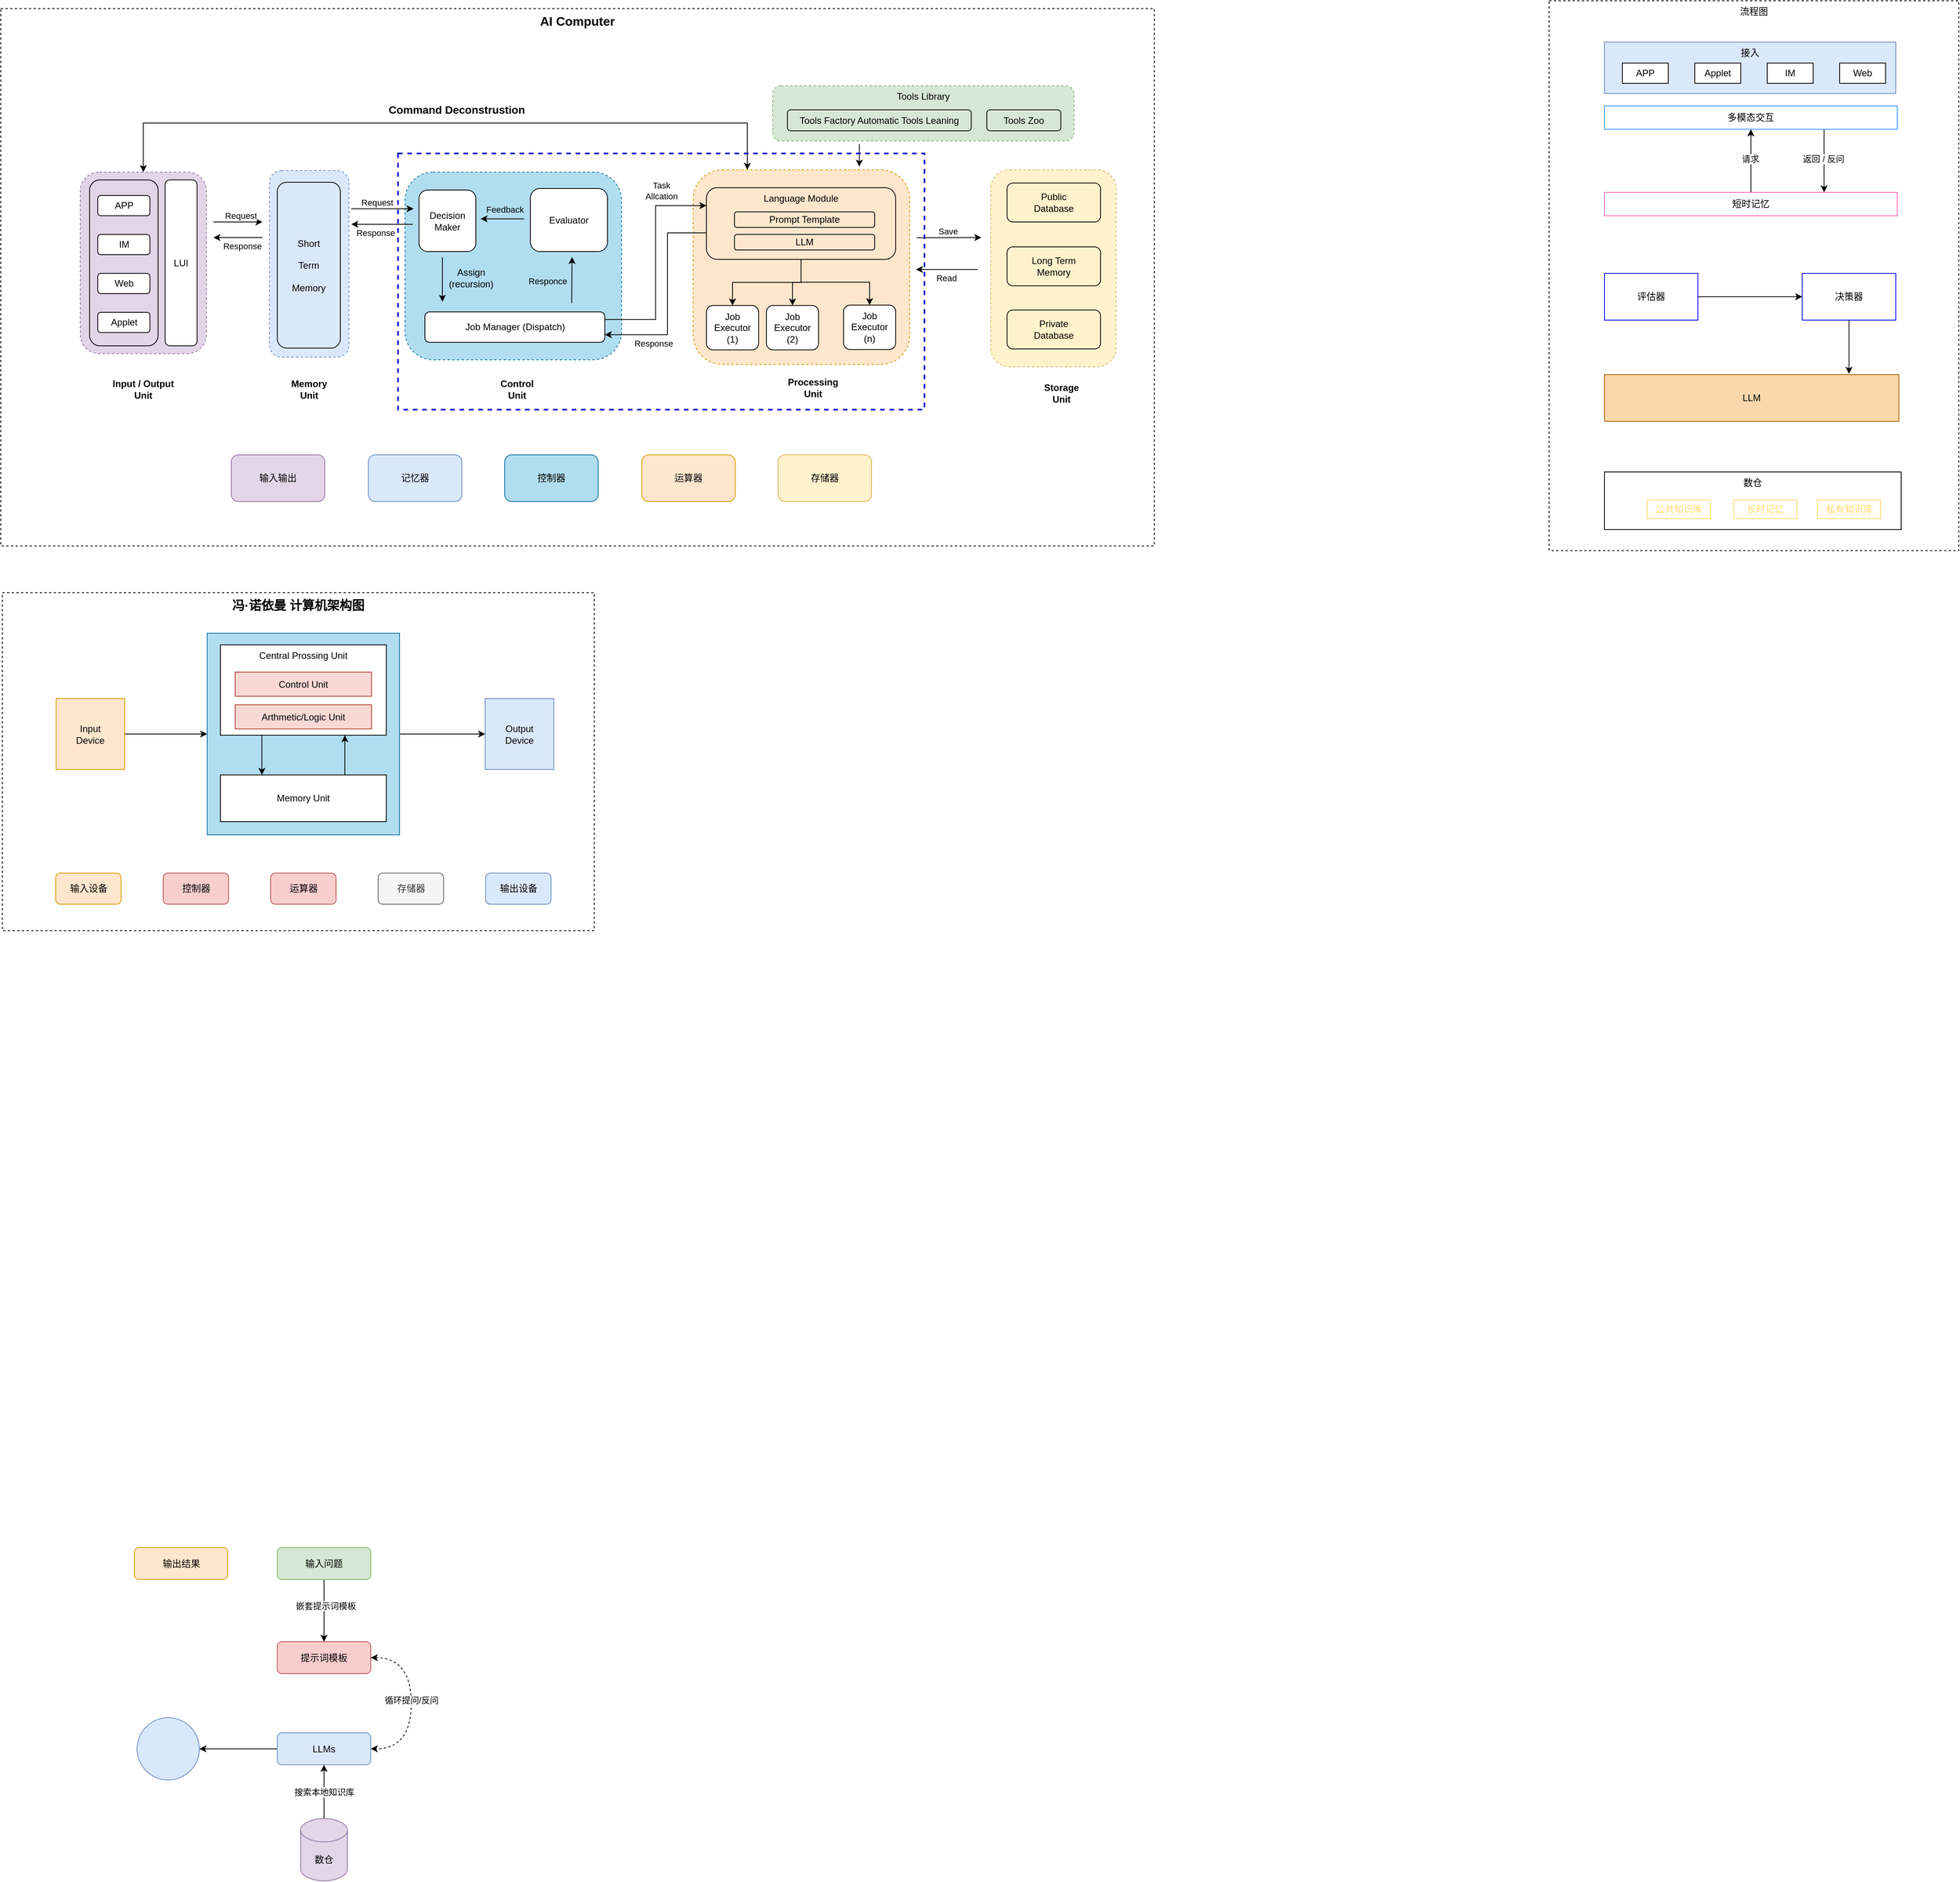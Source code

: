 <mxfile version="24.0.4" type="device">
  <diagram name="第 1 页" id="Ryf2YGHPo3QMTRgWIpxd">
    <mxGraphModel dx="2460" dy="1128" grid="0" gridSize="10" guides="1" tooltips="1" connect="1" arrows="1" fold="1" page="0" pageScale="1" pageWidth="827" pageHeight="1169" math="0" shadow="0">
      <root>
        <mxCell id="0" />
        <mxCell id="1" parent="0" />
        <mxCell id="SATzXtbhV5_572Y20OPJ-78" value="AI Computer" style="rounded=0;whiteSpace=wrap;html=1;dashed=1;strokeWidth=1;strokeColor=#000000;fillColor=none;verticalAlign=top;fontStyle=1;fontSize=16;labelBackgroundColor=none;container=0;" parent="1" vertex="1">
          <mxGeometry x="-72" y="28" width="1481" height="690" as="geometry" />
        </mxCell>
        <mxCell id="SATzXtbhV5_572Y20OPJ-69" style="edgeStyle=orthogonalEdgeStyle;rounded=0;orthogonalLoop=1;jettySize=auto;html=1;exitX=0.5;exitY=0;exitDx=0;exitDy=0;entryX=0.25;entryY=0;entryDx=0;entryDy=0;startArrow=classic;startFill=1;endArrow=classic;endFill=1;" parent="1" source="SATzXtbhV5_572Y20OPJ-1" target="SATzXtbhV5_572Y20OPJ-21" edge="1">
          <mxGeometry relative="1" as="geometry">
            <Array as="points">
              <mxPoint x="111" y="175" />
              <mxPoint x="887" y="175" />
            </Array>
          </mxGeometry>
        </mxCell>
        <mxCell id="SATzXtbhV5_572Y20OPJ-70" value="Command Deconstrustion" style="edgeLabel;html=1;align=center;verticalAlign=middle;resizable=0;points=[];fontStyle=1;fontSize=14;container=0;" parent="SATzXtbhV5_572Y20OPJ-69" vertex="1" connectable="0">
          <mxGeometry x="0.028" y="3" relative="1" as="geometry">
            <mxPoint x="3" y="-14" as="offset" />
          </mxGeometry>
        </mxCell>
        <mxCell id="SATzXtbhV5_572Y20OPJ-1" value="" style="rounded=1;whiteSpace=wrap;html=1;dashed=1;strokeWidth=1;strokeColor=#9673a6;fillColor=#e1d5e7;fontStyle=0;container=0;" parent="1" vertex="1">
          <mxGeometry x="30" y="238" width="162" height="233" as="geometry" />
        </mxCell>
        <mxCell id="SATzXtbhV5_572Y20OPJ-2" value="" style="rounded=1;whiteSpace=wrap;html=1;fillColor=#e1d5e7;strokeColor=#000000;fontStyle=0;container=0;" parent="1" vertex="1">
          <mxGeometry x="42" y="248" width="88" height="213" as="geometry" />
        </mxCell>
        <mxCell id="SATzXtbhV5_572Y20OPJ-3" value="APP" style="rounded=1;whiteSpace=wrap;html=1;fontStyle=0;container=0;" parent="1" vertex="1">
          <mxGeometry x="52.5" y="268" width="67" height="26" as="geometry" />
        </mxCell>
        <mxCell id="SATzXtbhV5_572Y20OPJ-4" value="IM" style="rounded=1;whiteSpace=wrap;html=1;fontStyle=0;container=0;" parent="1" vertex="1">
          <mxGeometry x="52.5" y="318" width="67" height="26" as="geometry" />
        </mxCell>
        <mxCell id="SATzXtbhV5_572Y20OPJ-5" value="Web" style="rounded=1;whiteSpace=wrap;html=1;fontStyle=0;container=0;" parent="1" vertex="1">
          <mxGeometry x="52.5" y="368" width="67" height="26" as="geometry" />
        </mxCell>
        <mxCell id="SATzXtbhV5_572Y20OPJ-6" value="Applet" style="rounded=1;whiteSpace=wrap;html=1;fontStyle=0;container=0;" parent="1" vertex="1">
          <mxGeometry x="52.5" y="418" width="67" height="26" as="geometry" />
        </mxCell>
        <mxCell id="SATzXtbhV5_572Y20OPJ-7" value="LUI" style="rounded=1;whiteSpace=wrap;html=1;fontStyle=0;container=0;" parent="1" vertex="1">
          <mxGeometry x="139" y="248" width="41" height="213" as="geometry" />
        </mxCell>
        <mxCell id="SATzXtbhV5_572Y20OPJ-8" value="Input / Output&lt;div&gt;Unit&lt;/div&gt;" style="text;html=1;align=center;verticalAlign=middle;whiteSpace=wrap;rounded=0;strokeColor=none;fontStyle=1;container=0;" parent="1" vertex="1">
          <mxGeometry x="51" y="493" width="120" height="47" as="geometry" />
        </mxCell>
        <mxCell id="SATzXtbhV5_572Y20OPJ-9" value="" style="rounded=1;whiteSpace=wrap;html=1;dashed=1;strokeWidth=1;strokeColor=#6c8ebf;fillColor=#dae8fc;fontStyle=0;container=0;" parent="1" vertex="1">
          <mxGeometry x="273" y="236" width="102" height="239.5" as="geometry" />
        </mxCell>
        <mxCell id="SATzXtbhV5_572Y20OPJ-11" value="Short&lt;div&gt;&lt;br&gt;&lt;/div&gt;&lt;div&gt;Term&lt;/div&gt;&lt;div&gt;&lt;br&gt;&lt;/div&gt;&lt;div&gt;Memory&lt;/div&gt;" style="rounded=1;whiteSpace=wrap;html=1;fontStyle=0;fillColor=#dae8fc;strokeColor=#000000;gradientColor=none;glass=0;container=0;" parent="1" vertex="1">
          <mxGeometry x="283" y="251" width="81" height="213" as="geometry" />
        </mxCell>
        <mxCell id="SATzXtbhV5_572Y20OPJ-12" value="" style="endArrow=classic;html=1;rounded=0;" parent="1" edge="1">
          <mxGeometry width="50" height="50" relative="1" as="geometry">
            <mxPoint x="1030.31" y="202" as="sourcePoint" />
            <mxPoint x="1030.31" y="231" as="targetPoint" />
          </mxGeometry>
        </mxCell>
        <mxCell id="SATzXtbhV5_572Y20OPJ-13" value="" style="rounded=1;whiteSpace=wrap;html=1;dashed=1;strokeWidth=1;strokeColor=#10739e;fillColor=#b1ddf0;fontStyle=0;container=0;" parent="1" vertex="1">
          <mxGeometry x="447" y="238" width="278" height="241" as="geometry" />
        </mxCell>
        <mxCell id="SATzXtbhV5_572Y20OPJ-14" value="Decision&lt;div&gt;Maker&lt;/div&gt;" style="rounded=1;whiteSpace=wrap;html=1;fontStyle=0;container=0;" parent="1" vertex="1">
          <mxGeometry x="465" y="261" width="73" height="79" as="geometry" />
        </mxCell>
        <mxCell id="SATzXtbhV5_572Y20OPJ-15" value="Memory&lt;div&gt;Unit&lt;/div&gt;" style="text;html=1;align=center;verticalAlign=middle;whiteSpace=wrap;rounded=0;strokeColor=none;fontStyle=1;container=0;" parent="1" vertex="1">
          <mxGeometry x="264" y="493" width="120" height="47" as="geometry" />
        </mxCell>
        <mxCell id="SATzXtbhV5_572Y20OPJ-16" value="Evaluator" style="rounded=1;whiteSpace=wrap;html=1;fontStyle=0;container=0;" parent="1" vertex="1">
          <mxGeometry x="608" y="259" width="99" height="81" as="geometry" />
        </mxCell>
        <mxCell id="SATzXtbhV5_572Y20OPJ-17" value="Job Manager (Dispatch&lt;span style=&quot;background-color: initial;&quot;&gt;)&lt;/span&gt;" style="rounded=1;whiteSpace=wrap;html=1;fontStyle=0;container=0;" parent="1" vertex="1">
          <mxGeometry x="472.5" y="417.5" width="231" height="39" as="geometry" />
        </mxCell>
        <mxCell id="SATzXtbhV5_572Y20OPJ-18" value="Assign&lt;div&gt;(recursion)&lt;/div&gt;" style="text;html=1;align=center;verticalAlign=middle;whiteSpace=wrap;rounded=0;strokeColor=none;fontStyle=0;container=0;" parent="1" vertex="1">
          <mxGeometry x="498" y="354" width="68" height="40" as="geometry" />
        </mxCell>
        <mxCell id="SATzXtbhV5_572Y20OPJ-20" value="" style="endArrow=classic;html=1;rounded=0;" parent="1" edge="1">
          <mxGeometry width="50" height="50" relative="1" as="geometry">
            <mxPoint x="495" y="347.5" as="sourcePoint" />
            <mxPoint x="495" y="404.504" as="targetPoint" />
          </mxGeometry>
        </mxCell>
        <mxCell id="SATzXtbhV5_572Y20OPJ-21" value="" style="rounded=1;whiteSpace=wrap;html=1;dashed=1;strokeWidth=1;strokeColor=#d79b00;fillColor=#ffe6cc;container=0;" parent="1" vertex="1">
          <mxGeometry x="817" y="235" width="278" height="250" as="geometry" />
        </mxCell>
        <mxCell id="SATzXtbhV5_572Y20OPJ-59" style="edgeStyle=orthogonalEdgeStyle;rounded=0;orthogonalLoop=1;jettySize=auto;html=1;exitX=0;exitY=0.5;exitDx=0;exitDy=0;entryX=1;entryY=0.75;entryDx=0;entryDy=0;" parent="1" source="SATzXtbhV5_572Y20OPJ-22" target="SATzXtbhV5_572Y20OPJ-17" edge="1">
          <mxGeometry relative="1" as="geometry">
            <Array as="points">
              <mxPoint x="784" y="316" />
              <mxPoint x="784" y="447" />
            </Array>
          </mxGeometry>
        </mxCell>
        <mxCell id="SATzXtbhV5_572Y20OPJ-61" value="Response" style="edgeLabel;html=1;align=center;verticalAlign=middle;resizable=0;points=[];container=0;" parent="SATzXtbhV5_572Y20OPJ-59" vertex="1" connectable="0">
          <mxGeometry x="0.549" y="2" relative="1" as="geometry">
            <mxPoint y="9" as="offset" />
          </mxGeometry>
        </mxCell>
        <mxCell id="SATzXtbhV5_572Y20OPJ-66" style="edgeStyle=orthogonalEdgeStyle;rounded=0;orthogonalLoop=1;jettySize=auto;html=1;exitX=0.5;exitY=1;exitDx=0;exitDy=0;entryX=0.5;entryY=0;entryDx=0;entryDy=0;" parent="1" source="SATzXtbhV5_572Y20OPJ-22" target="SATzXtbhV5_572Y20OPJ-25" edge="1">
          <mxGeometry relative="1" as="geometry" />
        </mxCell>
        <mxCell id="SATzXtbhV5_572Y20OPJ-67" style="edgeStyle=orthogonalEdgeStyle;rounded=0;orthogonalLoop=1;jettySize=auto;html=1;exitX=0.5;exitY=1;exitDx=0;exitDy=0;entryX=0.5;entryY=0;entryDx=0;entryDy=0;" parent="1" source="SATzXtbhV5_572Y20OPJ-22" target="SATzXtbhV5_572Y20OPJ-28" edge="1">
          <mxGeometry relative="1" as="geometry" />
        </mxCell>
        <mxCell id="SATzXtbhV5_572Y20OPJ-68" style="edgeStyle=orthogonalEdgeStyle;rounded=0;orthogonalLoop=1;jettySize=auto;html=1;exitX=0.5;exitY=1;exitDx=0;exitDy=0;entryX=0.5;entryY=0;entryDx=0;entryDy=0;" parent="1" source="SATzXtbhV5_572Y20OPJ-22" target="SATzXtbhV5_572Y20OPJ-29" edge="1">
          <mxGeometry relative="1" as="geometry" />
        </mxCell>
        <mxCell id="SATzXtbhV5_572Y20OPJ-22" value="Language Module" style="rounded=1;whiteSpace=wrap;html=1;verticalAlign=top;fillColor=#ffe6cc;strokeColor=#000000;container=0;" parent="1" vertex="1">
          <mxGeometry x="834" y="258" width="243" height="92" as="geometry" />
        </mxCell>
        <mxCell id="SATzXtbhV5_572Y20OPJ-23" value="Prompt Template" style="rounded=1;whiteSpace=wrap;html=1;fillColor=#ffe6cc;strokeColor=#000000;container=0;" parent="1" vertex="1">
          <mxGeometry x="870" y="289" width="180" height="20" as="geometry" />
        </mxCell>
        <mxCell id="SATzXtbhV5_572Y20OPJ-24" value="LLM" style="rounded=1;whiteSpace=wrap;html=1;fillColor=#ffe6cc;strokeColor=#000000;container=0;" parent="1" vertex="1">
          <mxGeometry x="870" y="318" width="180" height="20" as="geometry" />
        </mxCell>
        <mxCell id="SATzXtbhV5_572Y20OPJ-25" value="Job&lt;div&gt;Executor&lt;/div&gt;&lt;div&gt;(1)&lt;/div&gt;" style="rounded=1;whiteSpace=wrap;html=1;container=0;" parent="1" vertex="1">
          <mxGeometry x="834" y="409.25" width="67" height="57" as="geometry" />
        </mxCell>
        <mxCell id="SATzXtbhV5_572Y20OPJ-28" value="Job&lt;div&gt;Executor&lt;/div&gt;&lt;div&gt;(2)&lt;/div&gt;" style="rounded=1;whiteSpace=wrap;html=1;container=0;" parent="1" vertex="1">
          <mxGeometry x="911" y="409.25" width="67" height="57" as="geometry" />
        </mxCell>
        <mxCell id="SATzXtbhV5_572Y20OPJ-29" value="Job&lt;div&gt;Executor&lt;/div&gt;&lt;div&gt;(n)&lt;/div&gt;" style="rounded=1;whiteSpace=wrap;html=1;container=0;" parent="1" vertex="1">
          <mxGeometry x="1010" y="408.75" width="67" height="57" as="geometry" />
        </mxCell>
        <mxCell id="SATzXtbhV5_572Y20OPJ-30" value="&lt;div&gt;Control&lt;/div&gt;&lt;div&gt;Unit&lt;/div&gt;" style="text;html=1;align=center;verticalAlign=middle;whiteSpace=wrap;rounded=0;strokeColor=none;fontStyle=1;container=0;" parent="1" vertex="1">
          <mxGeometry x="531" y="493" width="120" height="47" as="geometry" />
        </mxCell>
        <mxCell id="SATzXtbhV5_572Y20OPJ-31" value="&lt;div&gt;Processing&lt;/div&gt;&lt;div&gt;Unit&lt;/div&gt;" style="text;html=1;align=center;verticalAlign=middle;whiteSpace=wrap;rounded=0;strokeColor=none;fontStyle=1;container=0;" parent="1" vertex="1">
          <mxGeometry x="911" y="491" width="120" height="47" as="geometry" />
        </mxCell>
        <mxCell id="SATzXtbhV5_572Y20OPJ-32" value="" style="rounded=1;whiteSpace=wrap;html=1;dashed=1;strokeWidth=1;strokeColor=#d6b656;fillColor=#fff2cc;container=0;" parent="1" vertex="1">
          <mxGeometry x="1199" y="235" width="161" height="253" as="geometry" />
        </mxCell>
        <mxCell id="SATzXtbhV5_572Y20OPJ-33" value="Public&lt;div&gt;Database&lt;/div&gt;" style="rounded=1;whiteSpace=wrap;html=1;flipV=1;flipH=1;fillColor=none;container=0;" parent="1" vertex="1">
          <mxGeometry x="1220" y="252" width="120" height="50" as="geometry" />
        </mxCell>
        <mxCell id="SATzXtbhV5_572Y20OPJ-34" value="Long Term&lt;div&gt;Memory&lt;/div&gt;" style="rounded=1;whiteSpace=wrap;html=1;flipV=1;flipH=1;fillColor=none;container=0;" parent="1" vertex="1">
          <mxGeometry x="1220" y="334" width="120" height="50" as="geometry" />
        </mxCell>
        <mxCell id="SATzXtbhV5_572Y20OPJ-35" value="Private&lt;div&gt;Database&lt;/div&gt;" style="rounded=1;whiteSpace=wrap;html=1;flipV=1;flipH=1;fillColor=none;container=0;" parent="1" vertex="1">
          <mxGeometry x="1220" y="415" width="120" height="50" as="geometry" />
        </mxCell>
        <mxCell id="SATzXtbhV5_572Y20OPJ-36" value="&lt;div&gt;Storage&lt;/div&gt;&lt;div&gt;Unit&lt;/div&gt;" style="text;html=1;align=center;verticalAlign=middle;whiteSpace=wrap;rounded=0;strokeColor=none;fontStyle=1;container=0;" parent="1" vertex="1">
          <mxGeometry x="1230" y="498" width="120" height="47" as="geometry" />
        </mxCell>
        <mxCell id="SATzXtbhV5_572Y20OPJ-37" value="Tools Library" style="rounded=1;whiteSpace=wrap;html=1;dashed=1;strokeWidth=1;strokeColor=#82b366;fillColor=#d5e8d4;verticalAlign=top;container=0;" parent="1" vertex="1">
          <mxGeometry x="919" y="127" width="387" height="71" as="geometry" />
        </mxCell>
        <mxCell id="SATzXtbhV5_572Y20OPJ-38" value="Tools Factory Automatic Tools Leaning" style="rounded=1;whiteSpace=wrap;html=1;fillColor=none;container=0;" parent="1" vertex="1">
          <mxGeometry x="938" y="158" width="236" height="27" as="geometry" />
        </mxCell>
        <mxCell id="SATzXtbhV5_572Y20OPJ-39" value="Tools Zoo" style="rounded=1;whiteSpace=wrap;html=1;fillColor=none;container=0;" parent="1" vertex="1">
          <mxGeometry x="1194" y="158" width="95" height="27" as="geometry" />
        </mxCell>
        <mxCell id="SATzXtbhV5_572Y20OPJ-40" value="" style="endArrow=classic;html=1;rounded=0;" parent="1" edge="1">
          <mxGeometry width="50" height="50" relative="1" as="geometry">
            <mxPoint x="201" y="302" as="sourcePoint" />
            <mxPoint x="264" y="302" as="targetPoint" />
          </mxGeometry>
        </mxCell>
        <mxCell id="SATzXtbhV5_572Y20OPJ-42" value="Request" style="edgeLabel;html=1;align=center;verticalAlign=middle;resizable=0;points=[];container=0;" parent="SATzXtbhV5_572Y20OPJ-40" vertex="1" connectable="0">
          <mxGeometry x="0.035" y="-1" relative="1" as="geometry">
            <mxPoint x="2" y="-9" as="offset" />
          </mxGeometry>
        </mxCell>
        <mxCell id="SATzXtbhV5_572Y20OPJ-41" value="" style="endArrow=classic;html=1;rounded=0;" parent="1" edge="1">
          <mxGeometry width="50" height="50" relative="1" as="geometry">
            <mxPoint x="264" y="322" as="sourcePoint" />
            <mxPoint x="201" y="322" as="targetPoint" />
          </mxGeometry>
        </mxCell>
        <mxCell id="SATzXtbhV5_572Y20OPJ-43" value="Response" style="edgeLabel;html=1;align=center;verticalAlign=middle;resizable=0;points=[];container=0;" parent="SATzXtbhV5_572Y20OPJ-41" vertex="1" connectable="0">
          <mxGeometry x="-0.178" relative="1" as="geometry">
            <mxPoint y="11" as="offset" />
          </mxGeometry>
        </mxCell>
        <mxCell id="SATzXtbhV5_572Y20OPJ-46" value="" style="endArrow=classic;html=1;rounded=0;" parent="1" edge="1">
          <mxGeometry width="50" height="50" relative="1" as="geometry">
            <mxPoint x="378" y="285" as="sourcePoint" />
            <mxPoint x="458" y="285" as="targetPoint" />
          </mxGeometry>
        </mxCell>
        <mxCell id="SATzXtbhV5_572Y20OPJ-47" value="Request" style="edgeLabel;html=1;align=center;verticalAlign=middle;resizable=0;points=[];container=0;" parent="SATzXtbhV5_572Y20OPJ-46" vertex="1" connectable="0">
          <mxGeometry x="0.035" y="-1" relative="1" as="geometry">
            <mxPoint x="-9" y="-9" as="offset" />
          </mxGeometry>
        </mxCell>
        <mxCell id="SATzXtbhV5_572Y20OPJ-48" value="" style="endArrow=classic;html=1;rounded=0;" parent="1" edge="1">
          <mxGeometry width="50" height="50" relative="1" as="geometry">
            <mxPoint x="457" y="305" as="sourcePoint" />
            <mxPoint x="378" y="305" as="targetPoint" />
          </mxGeometry>
        </mxCell>
        <mxCell id="SATzXtbhV5_572Y20OPJ-49" value="Response" style="edgeLabel;html=1;align=center;verticalAlign=middle;resizable=0;points=[];container=0;" parent="SATzXtbhV5_572Y20OPJ-48" vertex="1" connectable="0">
          <mxGeometry x="-0.178" relative="1" as="geometry">
            <mxPoint x="-16" y="11" as="offset" />
          </mxGeometry>
        </mxCell>
        <mxCell id="SATzXtbhV5_572Y20OPJ-50" value="" style="endArrow=classic;html=1;rounded=0;" parent="1" edge="1">
          <mxGeometry width="50" height="50" relative="1" as="geometry">
            <mxPoint x="600" y="298" as="sourcePoint" />
            <mxPoint x="544" y="298" as="targetPoint" />
          </mxGeometry>
        </mxCell>
        <mxCell id="SATzXtbhV5_572Y20OPJ-51" value="Feedback" style="edgeLabel;html=1;align=center;verticalAlign=middle;resizable=0;points=[];labelBackgroundColor=none;container=0;" parent="SATzXtbhV5_572Y20OPJ-50" vertex="1" connectable="0">
          <mxGeometry x="-0.178" relative="1" as="geometry">
            <mxPoint x="-2" y="-12" as="offset" />
          </mxGeometry>
        </mxCell>
        <mxCell id="SATzXtbhV5_572Y20OPJ-52" value="" style="endArrow=classic;html=1;rounded=0;" parent="1" edge="1">
          <mxGeometry width="50" height="50" relative="1" as="geometry">
            <mxPoint x="661" y="405.999" as="sourcePoint" />
            <mxPoint x="661.5" y="347" as="targetPoint" />
          </mxGeometry>
        </mxCell>
        <mxCell id="SATzXtbhV5_572Y20OPJ-53" value="Responce" style="edgeLabel;html=1;align=center;verticalAlign=middle;resizable=0;points=[];labelBackgroundColor=none;container=0;" parent="SATzXtbhV5_572Y20OPJ-52" vertex="1" connectable="0">
          <mxGeometry x="-0.178" relative="1" as="geometry">
            <mxPoint x="-31" y="-4" as="offset" />
          </mxGeometry>
        </mxCell>
        <mxCell id="SATzXtbhV5_572Y20OPJ-58" style="edgeStyle=orthogonalEdgeStyle;rounded=0;orthogonalLoop=1;jettySize=auto;html=1;exitX=1;exitY=0.25;exitDx=0;exitDy=0;entryX=0;entryY=0.25;entryDx=0;entryDy=0;" parent="1" source="SATzXtbhV5_572Y20OPJ-17" target="SATzXtbhV5_572Y20OPJ-22" edge="1">
          <mxGeometry relative="1" as="geometry" />
        </mxCell>
        <mxCell id="SATzXtbhV5_572Y20OPJ-60" value="Task&lt;div&gt;Allcation&lt;/div&gt;" style="edgeLabel;html=1;align=center;verticalAlign=middle;resizable=0;points=[];labelBackgroundColor=none;container=0;" parent="SATzXtbhV5_572Y20OPJ-58" vertex="1" connectable="0">
          <mxGeometry x="0.584" relative="1" as="geometry">
            <mxPoint y="-19" as="offset" />
          </mxGeometry>
        </mxCell>
        <mxCell id="SATzXtbhV5_572Y20OPJ-62" value="" style="endArrow=classic;html=1;rounded=0;" parent="1" edge="1">
          <mxGeometry width="50" height="50" relative="1" as="geometry">
            <mxPoint x="1104" y="322.31" as="sourcePoint" />
            <mxPoint x="1187" y="322" as="targetPoint" />
          </mxGeometry>
        </mxCell>
        <mxCell id="SATzXtbhV5_572Y20OPJ-63" value="Save" style="edgeLabel;html=1;align=center;verticalAlign=middle;resizable=0;points=[];container=0;" parent="SATzXtbhV5_572Y20OPJ-62" vertex="1" connectable="0">
          <mxGeometry x="0.035" y="-1" relative="1" as="geometry">
            <mxPoint x="-3" y="-9" as="offset" />
          </mxGeometry>
        </mxCell>
        <mxCell id="SATzXtbhV5_572Y20OPJ-64" value="" style="endArrow=classic;html=1;rounded=0;" parent="1" edge="1">
          <mxGeometry width="50" height="50" relative="1" as="geometry">
            <mxPoint x="1182" y="363" as="sourcePoint" />
            <mxPoint x="1103" y="363" as="targetPoint" />
          </mxGeometry>
        </mxCell>
        <mxCell id="SATzXtbhV5_572Y20OPJ-65" value="Read" style="edgeLabel;html=1;align=center;verticalAlign=middle;resizable=0;points=[];container=0;" parent="SATzXtbhV5_572Y20OPJ-64" vertex="1" connectable="0">
          <mxGeometry x="-0.178" relative="1" as="geometry">
            <mxPoint x="-8" y="11" as="offset" />
          </mxGeometry>
        </mxCell>
        <mxCell id="SATzXtbhV5_572Y20OPJ-93" value="" style="rounded=0;whiteSpace=wrap;html=1;dashed=1;strokeWidth=2;strokeColor=#0000CC;fillColor=none;container=0;" parent="1" vertex="1">
          <mxGeometry x="438" y="214" width="676" height="329" as="geometry" />
        </mxCell>
        <mxCell id="SATzXtbhV5_572Y20OPJ-72" value="输入输出" style="rounded=1;whiteSpace=wrap;html=1;fillColor=#e1d5e7;strokeColor=#9673a6;container=0;" parent="1" vertex="1">
          <mxGeometry x="224" y="601" width="120" height="60" as="geometry" />
        </mxCell>
        <mxCell id="SATzXtbhV5_572Y20OPJ-73" value="记忆器" style="rounded=1;whiteSpace=wrap;html=1;fillColor=#dae8fc;strokeColor=#6c8ebf;container=0;" parent="1" vertex="1">
          <mxGeometry x="400" y="601" width="120" height="60" as="geometry" />
        </mxCell>
        <mxCell id="SATzXtbhV5_572Y20OPJ-74" value="控制器" style="rounded=1;whiteSpace=wrap;html=1;fillColor=#b1ddf0;strokeColor=#10739e;container=0;" parent="1" vertex="1">
          <mxGeometry x="575" y="601" width="120" height="60" as="geometry" />
        </mxCell>
        <mxCell id="SATzXtbhV5_572Y20OPJ-75" value="运算器" style="rounded=1;whiteSpace=wrap;html=1;fillColor=#ffe6cc;strokeColor=#d79b00;container=0;" parent="1" vertex="1">
          <mxGeometry x="751" y="601" width="120" height="60" as="geometry" />
        </mxCell>
        <mxCell id="SATzXtbhV5_572Y20OPJ-76" value="存储器" style="rounded=1;whiteSpace=wrap;html=1;fillColor=#fff2cc;strokeColor=#d6b656;container=0;" parent="1" vertex="1">
          <mxGeometry x="926" y="601" width="120" height="60" as="geometry" />
        </mxCell>
        <mxCell id="SATzXtbhV5_572Y20OPJ-99" value="" style="group" parent="1" vertex="1" connectable="0">
          <mxGeometry x="-70" y="778" width="760" height="434" as="geometry" />
        </mxCell>
        <mxCell id="SATzXtbhV5_572Y20OPJ-80" value="冯·诺依曼 计算机架构图" style="rounded=0;whiteSpace=wrap;html=1;dashed=1;strokeWidth=1;strokeColor=#000000;fillColor=none;verticalAlign=top;fontSize=16;fontStyle=1" parent="SATzXtbhV5_572Y20OPJ-99" vertex="1">
          <mxGeometry width="760" height="434" as="geometry" />
        </mxCell>
        <mxCell id="SATzXtbhV5_572Y20OPJ-89" style="edgeStyle=orthogonalEdgeStyle;rounded=0;orthogonalLoop=1;jettySize=auto;html=1;exitX=1;exitY=0.5;exitDx=0;exitDy=0;" parent="SATzXtbhV5_572Y20OPJ-99" source="SATzXtbhV5_572Y20OPJ-81" target="SATzXtbhV5_572Y20OPJ-82" edge="1">
          <mxGeometry relative="1" as="geometry" />
        </mxCell>
        <mxCell id="SATzXtbhV5_572Y20OPJ-81" value="Input&lt;div&gt;Device&lt;/div&gt;" style="rounded=0;whiteSpace=wrap;html=1;fillColor=#ffe6cc;strokeColor=#d79b00;" parent="SATzXtbhV5_572Y20OPJ-99" vertex="1">
          <mxGeometry x="69" y="136" width="88" height="91" as="geometry" />
        </mxCell>
        <mxCell id="SATzXtbhV5_572Y20OPJ-91" style="edgeStyle=orthogonalEdgeStyle;rounded=0;orthogonalLoop=1;jettySize=auto;html=1;exitX=1;exitY=0.5;exitDx=0;exitDy=0;entryX=0;entryY=0.5;entryDx=0;entryDy=0;" parent="SATzXtbhV5_572Y20OPJ-99" source="SATzXtbhV5_572Y20OPJ-82" target="SATzXtbhV5_572Y20OPJ-90" edge="1">
          <mxGeometry relative="1" as="geometry" />
        </mxCell>
        <mxCell id="SATzXtbhV5_572Y20OPJ-82" value="" style="rounded=0;whiteSpace=wrap;html=1;fillColor=#b1ddf0;strokeColor=#10739e;" parent="SATzXtbhV5_572Y20OPJ-99" vertex="1">
          <mxGeometry x="263" y="52" width="247" height="259" as="geometry" />
        </mxCell>
        <mxCell id="SATzXtbhV5_572Y20OPJ-87" style="edgeStyle=orthogonalEdgeStyle;rounded=0;orthogonalLoop=1;jettySize=auto;html=1;exitX=0.25;exitY=1;exitDx=0;exitDy=0;entryX=0.25;entryY=0;entryDx=0;entryDy=0;" parent="SATzXtbhV5_572Y20OPJ-99" source="SATzXtbhV5_572Y20OPJ-83" target="SATzXtbhV5_572Y20OPJ-86" edge="1">
          <mxGeometry relative="1" as="geometry" />
        </mxCell>
        <mxCell id="SATzXtbhV5_572Y20OPJ-83" value="Central Prossing Unit" style="rounded=0;whiteSpace=wrap;html=1;verticalAlign=top;" parent="SATzXtbhV5_572Y20OPJ-99" vertex="1">
          <mxGeometry x="280" y="67" width="213" height="116" as="geometry" />
        </mxCell>
        <mxCell id="SATzXtbhV5_572Y20OPJ-84" value="Control Unit" style="rounded=0;whiteSpace=wrap;html=1;fillColor=#fad9d5;strokeColor=#ae4132;" parent="SATzXtbhV5_572Y20OPJ-99" vertex="1">
          <mxGeometry x="299" y="102" width="175" height="31" as="geometry" />
        </mxCell>
        <mxCell id="SATzXtbhV5_572Y20OPJ-85" value="Arthmetic/Logic Unit" style="rounded=0;whiteSpace=wrap;html=1;fillColor=#fad9d5;strokeColor=#ae4132;" parent="SATzXtbhV5_572Y20OPJ-99" vertex="1">
          <mxGeometry x="299" y="144" width="175" height="31" as="geometry" />
        </mxCell>
        <mxCell id="SATzXtbhV5_572Y20OPJ-88" style="edgeStyle=orthogonalEdgeStyle;rounded=0;orthogonalLoop=1;jettySize=auto;html=1;exitX=0.75;exitY=0;exitDx=0;exitDy=0;entryX=0.75;entryY=1;entryDx=0;entryDy=0;" parent="SATzXtbhV5_572Y20OPJ-99" source="SATzXtbhV5_572Y20OPJ-86" target="SATzXtbhV5_572Y20OPJ-83" edge="1">
          <mxGeometry relative="1" as="geometry" />
        </mxCell>
        <mxCell id="SATzXtbhV5_572Y20OPJ-86" value="Memory Unit" style="rounded=0;whiteSpace=wrap;html=1;" parent="SATzXtbhV5_572Y20OPJ-99" vertex="1">
          <mxGeometry x="280" y="234" width="213" height="60" as="geometry" />
        </mxCell>
        <mxCell id="SATzXtbhV5_572Y20OPJ-90" value="&lt;div&gt;Output&lt;/div&gt;&lt;div&gt;Device&lt;/div&gt;" style="rounded=0;whiteSpace=wrap;html=1;fillColor=#dae8fc;strokeColor=#6c8ebf;" parent="SATzXtbhV5_572Y20OPJ-99" vertex="1">
          <mxGeometry x="620" y="136" width="88" height="91" as="geometry" />
        </mxCell>
        <mxCell id="SATzXtbhV5_572Y20OPJ-94" value="输入设备" style="rounded=1;whiteSpace=wrap;html=1;fillColor=#ffe6cc;strokeColor=#d79b00;" parent="SATzXtbhV5_572Y20OPJ-99" vertex="1">
          <mxGeometry x="68.5" y="360" width="84" height="40" as="geometry" />
        </mxCell>
        <mxCell id="SATzXtbhV5_572Y20OPJ-95" value="控制器" style="rounded=1;whiteSpace=wrap;html=1;fillColor=#f8cecc;strokeColor=#b85450;" parent="SATzXtbhV5_572Y20OPJ-99" vertex="1">
          <mxGeometry x="206.5" y="360" width="84" height="40" as="geometry" />
        </mxCell>
        <mxCell id="SATzXtbhV5_572Y20OPJ-96" value="运算器" style="rounded=1;whiteSpace=wrap;html=1;fillColor=#f8cecc;strokeColor=#b85450;" parent="SATzXtbhV5_572Y20OPJ-99" vertex="1">
          <mxGeometry x="344.5" y="360" width="84" height="40" as="geometry" />
        </mxCell>
        <mxCell id="SATzXtbhV5_572Y20OPJ-97" value="存储器" style="rounded=1;whiteSpace=wrap;html=1;fillColor=#f5f5f5;fontColor=#333333;strokeColor=#666666;" parent="SATzXtbhV5_572Y20OPJ-99" vertex="1">
          <mxGeometry x="482.5" y="360" width="84" height="40" as="geometry" />
        </mxCell>
        <mxCell id="SATzXtbhV5_572Y20OPJ-98" value="输出设备" style="rounded=1;whiteSpace=wrap;html=1;fillColor=#dae8fc;strokeColor=#6c8ebf;" parent="SATzXtbhV5_572Y20OPJ-99" vertex="1">
          <mxGeometry x="620.5" y="360" width="84" height="40" as="geometry" />
        </mxCell>
        <mxCell id="UJeFzUKhGZZ3w2eUXYDZ-16" style="edgeStyle=orthogonalEdgeStyle;rounded=0;orthogonalLoop=1;jettySize=auto;html=1;exitX=1;exitY=0.5;exitDx=0;exitDy=0;entryX=1;entryY=0.5;entryDx=0;entryDy=0;startArrow=classic;startFill=1;curved=1;dashed=1;" parent="1" source="UJeFzUKhGZZ3w2eUXYDZ-2" target="UJeFzUKhGZZ3w2eUXYDZ-3" edge="1">
          <mxGeometry relative="1" as="geometry">
            <Array as="points">
              <mxPoint x="455" y="2146" />
              <mxPoint x="455" y="2262" />
            </Array>
          </mxGeometry>
        </mxCell>
        <mxCell id="UJeFzUKhGZZ3w2eUXYDZ-17" value="循环提问/反问" style="edgeLabel;html=1;align=center;verticalAlign=middle;resizable=0;points=[];" parent="UJeFzUKhGZZ3w2eUXYDZ-16" vertex="1" connectable="0">
          <mxGeometry x="-0.04" relative="1" as="geometry">
            <mxPoint as="offset" />
          </mxGeometry>
        </mxCell>
        <mxCell id="UJeFzUKhGZZ3w2eUXYDZ-20" value="" style="edgeStyle=orthogonalEdgeStyle;rounded=0;orthogonalLoop=1;jettySize=auto;html=1;startArrow=classic;startFill=1;endArrow=none;endFill=0;" parent="1" source="UJeFzUKhGZZ3w2eUXYDZ-2" target="UJeFzUKhGZZ3w2eUXYDZ-19" edge="1">
          <mxGeometry relative="1" as="geometry" />
        </mxCell>
        <mxCell id="UJeFzUKhGZZ3w2eUXYDZ-21" value="嵌套提示词模板" style="edgeLabel;html=1;align=center;verticalAlign=middle;resizable=0;points=[];" parent="UJeFzUKhGZZ3w2eUXYDZ-20" vertex="1" connectable="0">
          <mxGeometry x="0.15" y="-2" relative="1" as="geometry">
            <mxPoint as="offset" />
          </mxGeometry>
        </mxCell>
        <mxCell id="UJeFzUKhGZZ3w2eUXYDZ-2" value="提示词模板" style="rounded=1;whiteSpace=wrap;html=1;fillColor=#f8cecc;strokeColor=#b85450;" parent="1" vertex="1">
          <mxGeometry x="283" y="2125" width="120" height="41" as="geometry" />
        </mxCell>
        <mxCell id="UJeFzUKhGZZ3w2eUXYDZ-27" value="" style="edgeStyle=orthogonalEdgeStyle;rounded=0;orthogonalLoop=1;jettySize=auto;html=1;startArrow=classic;startFill=1;endArrow=none;endFill=0;" parent="1" source="UJeFzUKhGZZ3w2eUXYDZ-3" edge="1">
          <mxGeometry relative="1" as="geometry">
            <mxPoint x="343" y="2353.5" as="targetPoint" />
          </mxGeometry>
        </mxCell>
        <mxCell id="UJeFzUKhGZZ3w2eUXYDZ-28" value="搜索本地知识库" style="edgeLabel;html=1;align=center;verticalAlign=middle;resizable=0;points=[];" parent="UJeFzUKhGZZ3w2eUXYDZ-27" vertex="1" connectable="0">
          <mxGeometry x="-0.027" relative="1" as="geometry">
            <mxPoint as="offset" />
          </mxGeometry>
        </mxCell>
        <mxCell id="UJeFzUKhGZZ3w2eUXYDZ-31" value="" style="edgeStyle=orthogonalEdgeStyle;rounded=0;orthogonalLoop=1;jettySize=auto;html=1;" parent="1" source="UJeFzUKhGZZ3w2eUXYDZ-3" target="UJeFzUKhGZZ3w2eUXYDZ-30" edge="1">
          <mxGeometry relative="1" as="geometry" />
        </mxCell>
        <mxCell id="UJeFzUKhGZZ3w2eUXYDZ-3" value="LLMs" style="rounded=1;whiteSpace=wrap;html=1;fillColor=#dae8fc;strokeColor=#6c8ebf;" parent="1" vertex="1">
          <mxGeometry x="283" y="2242" width="120" height="41" as="geometry" />
        </mxCell>
        <mxCell id="UJeFzUKhGZZ3w2eUXYDZ-19" value="输入问题" style="rounded=1;whiteSpace=wrap;html=1;fillColor=#d5e8d4;strokeColor=#82b366;" parent="1" vertex="1">
          <mxGeometry x="283" y="2004" width="120" height="41" as="geometry" />
        </mxCell>
        <mxCell id="UJeFzUKhGZZ3w2eUXYDZ-24" value="输出结果" style="rounded=1;whiteSpace=wrap;html=1;fillColor=#ffe6cc;strokeColor=#d79b00;" parent="1" vertex="1">
          <mxGeometry x="99.5" y="2004" width="120" height="41" as="geometry" />
        </mxCell>
        <mxCell id="UJeFzUKhGZZ3w2eUXYDZ-29" value="数仓" style="shape=cylinder3;whiteSpace=wrap;html=1;boundedLbl=1;backgroundOutline=1;size=15;fillColor=#e1d5e7;strokeColor=#9673a6;" parent="1" vertex="1">
          <mxGeometry x="313" y="2352" width="60" height="80" as="geometry" />
        </mxCell>
        <mxCell id="UJeFzUKhGZZ3w2eUXYDZ-30" value="" style="ellipse;whiteSpace=wrap;html=1;fillColor=#dae8fc;strokeColor=#6c8ebf;rounded=1;" parent="1" vertex="1">
          <mxGeometry x="103" y="2222.5" width="80" height="80" as="geometry" />
        </mxCell>
        <mxCell id="UJeFzUKhGZZ3w2eUXYDZ-32" value="流程图" style="rounded=0;whiteSpace=wrap;html=1;dashed=1;strokeWidth=1;strokeColor=#000000;fillColor=none;verticalAlign=top;" parent="1" vertex="1">
          <mxGeometry x="1916" y="18" width="526" height="706" as="geometry" />
        </mxCell>
        <mxCell id="UJeFzUKhGZZ3w2eUXYDZ-33" value="接入" style="rounded=0;whiteSpace=wrap;html=1;fillColor=#dae8fc;strokeColor=#6c8ebf;verticalAlign=top;" parent="1" vertex="1">
          <mxGeometry x="1987" y="71" width="374" height="66" as="geometry" />
        </mxCell>
        <mxCell id="UJeFzUKhGZZ3w2eUXYDZ-34" value="APP" style="rounded=0;whiteSpace=wrap;html=1;" parent="1" vertex="1">
          <mxGeometry x="2010" y="98" width="59" height="26" as="geometry" />
        </mxCell>
        <mxCell id="UJeFzUKhGZZ3w2eUXYDZ-35" value="Applet" style="rounded=0;whiteSpace=wrap;html=1;" parent="1" vertex="1">
          <mxGeometry x="2103" y="98" width="59" height="26" as="geometry" />
        </mxCell>
        <mxCell id="UJeFzUKhGZZ3w2eUXYDZ-36" value="IM" style="rounded=0;whiteSpace=wrap;html=1;" parent="1" vertex="1">
          <mxGeometry x="2196" y="98" width="59" height="26" as="geometry" />
        </mxCell>
        <mxCell id="UJeFzUKhGZZ3w2eUXYDZ-37" value="Web" style="rounded=0;whiteSpace=wrap;html=1;" parent="1" vertex="1">
          <mxGeometry x="2289" y="98" width="59" height="26" as="geometry" />
        </mxCell>
        <mxCell id="UJeFzUKhGZZ3w2eUXYDZ-41" style="edgeStyle=orthogonalEdgeStyle;rounded=0;orthogonalLoop=1;jettySize=auto;html=1;exitX=0.75;exitY=1;exitDx=0;exitDy=0;entryX=0.75;entryY=0;entryDx=0;entryDy=0;" parent="1" source="UJeFzUKhGZZ3w2eUXYDZ-39" target="UJeFzUKhGZZ3w2eUXYDZ-40" edge="1">
          <mxGeometry relative="1" as="geometry" />
        </mxCell>
        <mxCell id="UJeFzUKhGZZ3w2eUXYDZ-44" value="返回 / 反问" style="edgeLabel;html=1;align=center;verticalAlign=middle;resizable=0;points=[];" parent="UJeFzUKhGZZ3w2eUXYDZ-41" vertex="1" connectable="0">
          <mxGeometry x="-0.056" y="-1" relative="1" as="geometry">
            <mxPoint as="offset" />
          </mxGeometry>
        </mxCell>
        <mxCell id="UJeFzUKhGZZ3w2eUXYDZ-39" value="多模态交互" style="rounded=0;whiteSpace=wrap;html=1;strokeColor=#3399FF;" parent="1" vertex="1">
          <mxGeometry x="1987" y="153" width="376" height="30" as="geometry" />
        </mxCell>
        <mxCell id="UJeFzUKhGZZ3w2eUXYDZ-42" style="edgeStyle=orthogonalEdgeStyle;rounded=0;orthogonalLoop=1;jettySize=auto;html=1;exitX=0.5;exitY=0;exitDx=0;exitDy=0;entryX=0.5;entryY=1;entryDx=0;entryDy=0;" parent="1" source="UJeFzUKhGZZ3w2eUXYDZ-40" target="UJeFzUKhGZZ3w2eUXYDZ-39" edge="1">
          <mxGeometry relative="1" as="geometry" />
        </mxCell>
        <mxCell id="UJeFzUKhGZZ3w2eUXYDZ-43" value="请求" style="edgeLabel;html=1;align=center;verticalAlign=middle;resizable=0;points=[];" parent="UJeFzUKhGZZ3w2eUXYDZ-42" vertex="1" connectable="0">
          <mxGeometry x="0.056" y="1" relative="1" as="geometry">
            <mxPoint as="offset" />
          </mxGeometry>
        </mxCell>
        <mxCell id="UJeFzUKhGZZ3w2eUXYDZ-40" value="短时记忆" style="rounded=0;whiteSpace=wrap;html=1;strokeColor=#FF66B3;" parent="1" vertex="1">
          <mxGeometry x="1987" y="264" width="376" height="30" as="geometry" />
        </mxCell>
        <mxCell id="UJeFzUKhGZZ3w2eUXYDZ-52" style="edgeStyle=orthogonalEdgeStyle;rounded=0;orthogonalLoop=1;jettySize=auto;html=1;exitX=1;exitY=0.5;exitDx=0;exitDy=0;entryX=0;entryY=0.5;entryDx=0;entryDy=0;" parent="1" source="UJeFzUKhGZZ3w2eUXYDZ-45" target="UJeFzUKhGZZ3w2eUXYDZ-46" edge="1">
          <mxGeometry relative="1" as="geometry" />
        </mxCell>
        <mxCell id="UJeFzUKhGZZ3w2eUXYDZ-45" value="评估器" style="rounded=0;whiteSpace=wrap;html=1;strokeColor=#0000FF;" parent="1" vertex="1">
          <mxGeometry x="1987" y="368" width="120" height="60" as="geometry" />
        </mxCell>
        <mxCell id="UJeFzUKhGZZ3w2eUXYDZ-46" value="决策器" style="rounded=0;whiteSpace=wrap;html=1;strokeColor=#0000FF;" parent="1" vertex="1">
          <mxGeometry x="2241" y="368" width="120" height="60" as="geometry" />
        </mxCell>
        <mxCell id="UJeFzUKhGZZ3w2eUXYDZ-47" value="数仓" style="rounded=0;whiteSpace=wrap;html=1;verticalAlign=top;" parent="1" vertex="1">
          <mxGeometry x="1987" y="623" width="381" height="74" as="geometry" />
        </mxCell>
        <mxCell id="UJeFzUKhGZZ3w2eUXYDZ-48" value="公共知识库" style="rounded=0;whiteSpace=wrap;html=1;strokeColor=#FFD966;fontColor=#FFD966;" parent="1" vertex="1">
          <mxGeometry x="2042" y="659" width="81" height="24" as="geometry" />
        </mxCell>
        <mxCell id="UJeFzUKhGZZ3w2eUXYDZ-49" value="长时记忆" style="rounded=0;whiteSpace=wrap;html=1;strokeColor=#FFD966;fontColor=#FFD966;" parent="1" vertex="1">
          <mxGeometry x="2153" y="659" width="81" height="24" as="geometry" />
        </mxCell>
        <mxCell id="UJeFzUKhGZZ3w2eUXYDZ-50" value="私有知识库" style="rounded=0;whiteSpace=wrap;html=1;strokeColor=#FFD966;fontColor=#FFD966;" parent="1" vertex="1">
          <mxGeometry x="2260.5" y="659" width="81" height="24" as="geometry" />
        </mxCell>
        <mxCell id="UJeFzUKhGZZ3w2eUXYDZ-51" value="LLM" style="rounded=0;whiteSpace=wrap;html=1;fillColor=#fad7ac;strokeColor=#b46504;" parent="1" vertex="1">
          <mxGeometry x="1987" y="498" width="378" height="60" as="geometry" />
        </mxCell>
        <mxCell id="UJeFzUKhGZZ3w2eUXYDZ-53" style="edgeStyle=orthogonalEdgeStyle;rounded=0;orthogonalLoop=1;jettySize=auto;html=1;exitX=0.5;exitY=1;exitDx=0;exitDy=0;entryX=0.831;entryY=-0.007;entryDx=0;entryDy=0;entryPerimeter=0;" parent="1" edge="1">
          <mxGeometry relative="1" as="geometry">
            <mxPoint x="2301" y="428" as="sourcePoint" />
            <mxPoint x="2301" y="497" as="targetPoint" />
          </mxGeometry>
        </mxCell>
      </root>
    </mxGraphModel>
  </diagram>
</mxfile>
